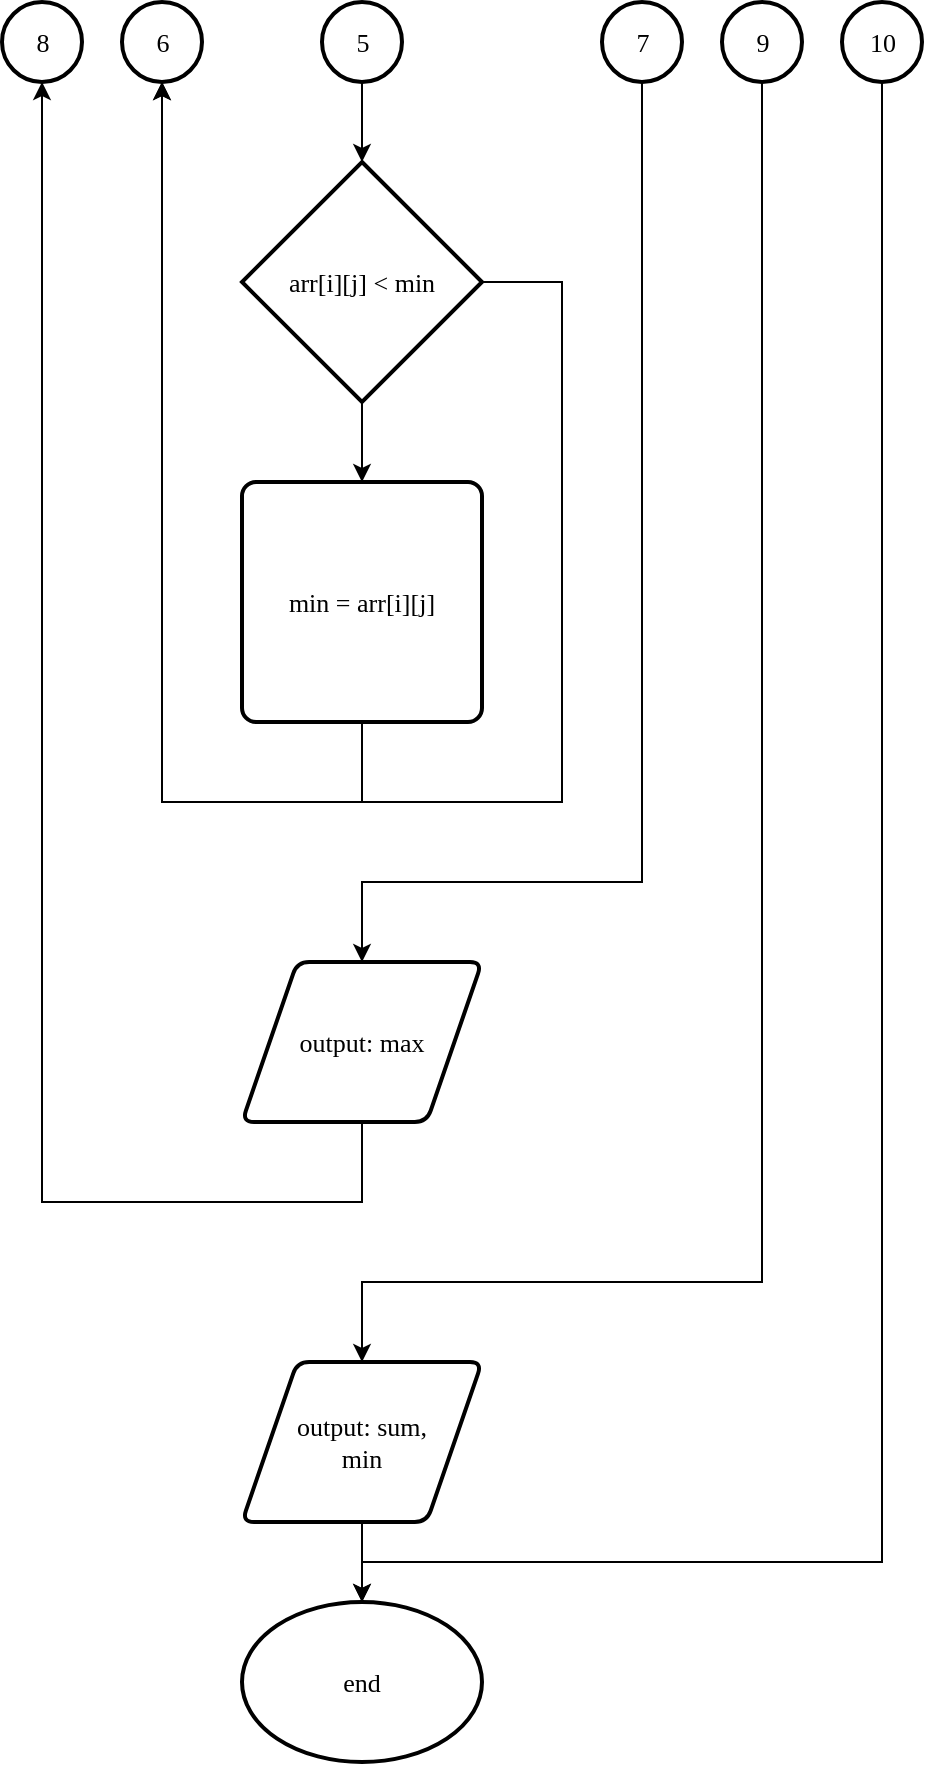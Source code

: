<mxfile version="24.8.4">
  <diagram name="Страница — 1" id="Cv-0-Fv6QLVbZIB9OMUY">
    <mxGraphModel dx="1106" dy="-558" grid="1" gridSize="10" guides="1" tooltips="1" connect="1" arrows="1" fold="1" page="1" pageScale="1" pageWidth="827" pageHeight="1169" math="0" shadow="0">
      <root>
        <mxCell id="0" />
        <mxCell id="1" parent="0" />
        <mxCell id="ErWpiHlRGc2oAQhxhilt-1" value="&lt;span lang=&quot;EN-US&quot; style=&quot;font-size: 13px; line-height: 24px;&quot;&gt;arr&lt;/span&gt;&lt;span lang=&quot;EN-US&quot; style=&quot;line-height: 18px; font-size: 13px;&quot;&gt;[&lt;/span&gt;&lt;span lang=&quot;EN-US&quot; style=&quot;font-size: 13px; line-height: 24px;&quot;&gt;i&lt;/span&gt;&lt;span lang=&quot;EN-US&quot; style=&quot;font-size: 13px; line-height: 24px;&quot;&gt;][&lt;/span&gt;&lt;span lang=&quot;EN-US&quot; style=&quot;font-size: 13px; line-height: 24px;&quot;&gt;j&lt;/span&gt;&lt;span lang=&quot;EN-US&quot; style=&quot;font-size: 13px; line-height: 24px;&quot;&gt;]&amp;nbsp;&lt;/span&gt;&lt;span lang=&quot;EN-US&quot; style=&quot;font-size: 13px; line-height: 150%;&quot;&gt;&amp;lt; &lt;/span&gt;&lt;span lang=&quot;EN-US&quot; style=&quot;font-size: 13px; line-height: 150%;&quot;&gt;min&lt;/span&gt;" style="strokeWidth=2;html=1;shape=mxgraph.flowchart.decision;whiteSpace=wrap;fontFamily=Times New Roman;labelBackgroundColor=none;fontStyle=0;fontSize=13;fontColor=#000000;" parent="1" vertex="1">
          <mxGeometry x="280" y="1400" width="120" height="120" as="geometry" />
        </mxCell>
        <mxCell id="ErWpiHlRGc2oAQhxhilt-2" value="&lt;span lang=&quot;EN-US&quot; style=&quot;font-size: 13px; line-height: 150%;&quot;&gt;min&amp;nbsp;&lt;/span&gt;&lt;span lang=&quot;EN-US&quot; style=&quot;line-height: 150%; font-size: 13px;&quot;&gt;= &lt;/span&gt;&lt;span lang=&quot;EN-US&quot; style=&quot;font-size: 13px; line-height: 150%;&quot;&gt;arr&lt;/span&gt;&lt;span lang=&quot;EN-US&quot; style=&quot;font-size: 13px; line-height: 150%;&quot;&gt;[&lt;/span&gt;&lt;span lang=&quot;EN-US&quot; style=&quot;font-size: 13px; line-height: 150%;&quot;&gt;i&lt;/span&gt;&lt;span lang=&quot;EN-US&quot; style=&quot;font-size: 13px; line-height: 150%;&quot;&gt;][&lt;/span&gt;&lt;span lang=&quot;EN-US&quot; style=&quot;font-size: 13px; line-height: 150%;&quot;&gt;j&lt;/span&gt;&lt;span lang=&quot;EN-US&quot; style=&quot;font-size: 13px; line-height: 150%;&quot;&gt;]&lt;/span&gt;" style="rounded=1;whiteSpace=wrap;html=1;absoluteArcSize=1;arcSize=14;strokeWidth=2;fontFamily=Times New Roman;labelBackgroundColor=none;fontStyle=0;fontSize=13;fontColor=#000000;" parent="1" vertex="1">
          <mxGeometry x="280" y="1560" width="120" height="120" as="geometry" />
        </mxCell>
        <mxCell id="ErWpiHlRGc2oAQhxhilt-3" value="5" style="verticalLabelPosition=middle;verticalAlign=middle;html=1;shape=mxgraph.flowchart.on-page_reference;strokeWidth=2;fontFamily=Times New Roman;labelBackgroundColor=none;fontStyle=0;fontSize=13;fontColor=#000000;labelPosition=center;align=center;" parent="1" vertex="1">
          <mxGeometry x="320" y="1320" width="40" height="40" as="geometry" />
        </mxCell>
        <mxCell id="ErWpiHlRGc2oAQhxhilt-4" value="7" style="verticalLabelPosition=middle;verticalAlign=middle;html=1;shape=mxgraph.flowchart.on-page_reference;strokeWidth=2;fontFamily=Times New Roman;labelBackgroundColor=none;fontStyle=0;fontSize=13;fontColor=#000000;labelPosition=center;align=center;" parent="1" vertex="1">
          <mxGeometry x="460" y="1320" width="40" height="40" as="geometry" />
        </mxCell>
        <mxCell id="ErWpiHlRGc2oAQhxhilt-5" value="6" style="verticalLabelPosition=middle;verticalAlign=middle;html=1;shape=mxgraph.flowchart.on-page_reference;strokeWidth=2;fontFamily=Times New Roman;labelBackgroundColor=none;fontStyle=0;fontSize=13;fontColor=#000000;labelPosition=center;align=center;" parent="1" vertex="1">
          <mxGeometry x="220" y="1320" width="40" height="40" as="geometry" />
        </mxCell>
        <mxCell id="ErWpiHlRGc2oAQhxhilt-6" value="9" style="verticalLabelPosition=middle;verticalAlign=middle;html=1;shape=mxgraph.flowchart.on-page_reference;strokeWidth=2;fontFamily=Times New Roman;labelBackgroundColor=none;fontStyle=0;fontSize=13;fontColor=#000000;labelPosition=center;align=center;" parent="1" vertex="1">
          <mxGeometry x="520" y="1320" width="40" height="40" as="geometry" />
        </mxCell>
        <mxCell id="ErWpiHlRGc2oAQhxhilt-7" value="" style="endArrow=classic;html=1;rounded=0;entryX=0.5;entryY=0;entryDx=0;entryDy=0;exitX=0.5;exitY=1;exitDx=0;exitDy=0;exitPerimeter=0;fontFamily=Times New Roman;labelBackgroundColor=none;fontStyle=0;fontSize=13;fontColor=#000000;" parent="1" source="ErWpiHlRGc2oAQhxhilt-1" target="ErWpiHlRGc2oAQhxhilt-2" edge="1">
          <mxGeometry width="50" height="50" relative="1" as="geometry">
            <mxPoint x="-170" y="1930" as="sourcePoint" />
            <mxPoint x="-170" y="1970" as="targetPoint" />
          </mxGeometry>
        </mxCell>
        <mxCell id="ErWpiHlRGc2oAQhxhilt-8" value="" style="endArrow=classic;html=1;rounded=0;entryX=0.5;entryY=0;entryDx=0;entryDy=0;exitX=0.5;exitY=1;exitDx=0;exitDy=0;exitPerimeter=0;entryPerimeter=0;fontFamily=Times New Roman;labelBackgroundColor=none;fontStyle=0;fontSize=13;fontColor=#000000;" parent="1" source="ErWpiHlRGc2oAQhxhilt-3" target="ErWpiHlRGc2oAQhxhilt-1" edge="1">
          <mxGeometry width="50" height="50" relative="1" as="geometry">
            <mxPoint x="350" y="1530" as="sourcePoint" />
            <mxPoint x="350" y="1570" as="targetPoint" />
          </mxGeometry>
        </mxCell>
        <mxCell id="ErWpiHlRGc2oAQhxhilt-9" value="" style="endArrow=classic;html=1;rounded=0;entryX=0.5;entryY=1;entryDx=0;entryDy=0;exitX=0.5;exitY=1;exitDx=0;exitDy=0;entryPerimeter=0;fontFamily=Times New Roman;labelBackgroundColor=none;fontStyle=0;fontSize=13;fontColor=#000000;" parent="1" source="ErWpiHlRGc2oAQhxhilt-2" target="ErWpiHlRGc2oAQhxhilt-5" edge="1">
          <mxGeometry width="50" height="50" relative="1" as="geometry">
            <mxPoint x="350" y="1370" as="sourcePoint" />
            <mxPoint x="350" y="1410" as="targetPoint" />
            <Array as="points">
              <mxPoint x="340" y="1720" />
              <mxPoint x="240" y="1720" />
            </Array>
          </mxGeometry>
        </mxCell>
        <mxCell id="ErWpiHlRGc2oAQhxhilt-10" value="" style="endArrow=classic;html=1;rounded=0;entryX=0.5;entryY=1;entryDx=0;entryDy=0;exitX=1;exitY=0.5;exitDx=0;exitDy=0;exitPerimeter=0;entryPerimeter=0;fontFamily=Times New Roman;labelBackgroundColor=none;fontStyle=0;fontSize=13;fontColor=#000000;" parent="1" source="ErWpiHlRGc2oAQhxhilt-1" target="ErWpiHlRGc2oAQhxhilt-5" edge="1">
          <mxGeometry width="50" height="50" relative="1" as="geometry">
            <mxPoint x="350" y="1530" as="sourcePoint" />
            <mxPoint x="350" y="1570" as="targetPoint" />
            <Array as="points">
              <mxPoint x="440" y="1460" />
              <mxPoint x="440" y="1720" />
              <mxPoint x="240" y="1720" />
            </Array>
          </mxGeometry>
        </mxCell>
        <mxCell id="ErWpiHlRGc2oAQhxhilt-11" value="8" style="verticalLabelPosition=middle;verticalAlign=middle;html=1;shape=mxgraph.flowchart.on-page_reference;strokeWidth=2;fontFamily=Times New Roman;labelBackgroundColor=none;fontStyle=0;fontSize=13;fontColor=#000000;labelPosition=center;align=center;" parent="1" vertex="1">
          <mxGeometry x="160" y="1320" width="40" height="40" as="geometry" />
        </mxCell>
        <mxCell id="ErWpiHlRGc2oAQhxhilt-12" value="10" style="verticalLabelPosition=middle;verticalAlign=middle;html=1;shape=mxgraph.flowchart.on-page_reference;strokeWidth=2;fontFamily=Times New Roman;labelBackgroundColor=none;fontStyle=0;fontSize=13;fontColor=#000000;labelPosition=center;align=center;" parent="1" vertex="1">
          <mxGeometry x="580" y="1320" width="40" height="40" as="geometry" />
        </mxCell>
        <mxCell id="ErWpiHlRGc2oAQhxhilt-13" value="output: max" style="shape=parallelogram;html=1;strokeWidth=2;perimeter=parallelogramPerimeter;whiteSpace=wrap;rounded=1;arcSize=12;size=0.23;fontFamily=Times New Roman;labelBackgroundColor=none;fontStyle=0;fontSize=13;fontColor=#000000;" parent="1" vertex="1">
          <mxGeometry x="280" y="1800" width="120" height="80" as="geometry" />
        </mxCell>
        <mxCell id="ErWpiHlRGc2oAQhxhilt-14" value="" style="endArrow=classic;html=1;rounded=0;entryX=0.5;entryY=0;entryDx=0;entryDy=0;exitX=0.5;exitY=1;exitDx=0;exitDy=0;exitPerimeter=0;fontFamily=Times New Roman;labelBackgroundColor=none;fontStyle=0;fontSize=13;fontColor=#000000;" parent="1" source="ErWpiHlRGc2oAQhxhilt-4" target="ErWpiHlRGc2oAQhxhilt-13" edge="1">
          <mxGeometry width="50" height="50" relative="1" as="geometry">
            <mxPoint x="350" y="1370" as="sourcePoint" />
            <mxPoint x="350" y="1410" as="targetPoint" />
            <Array as="points">
              <mxPoint x="480" y="1760" />
              <mxPoint x="340" y="1760" />
            </Array>
          </mxGeometry>
        </mxCell>
        <mxCell id="ErWpiHlRGc2oAQhxhilt-15" value="" style="endArrow=classic;html=1;rounded=0;exitX=0.5;exitY=1;exitDx=0;exitDy=0;entryX=0.5;entryY=1;entryDx=0;entryDy=0;entryPerimeter=0;fontFamily=Times New Roman;labelBackgroundColor=none;fontStyle=0;fontSize=13;fontColor=#000000;" parent="1" source="ErWpiHlRGc2oAQhxhilt-13" target="ErWpiHlRGc2oAQhxhilt-11" edge="1">
          <mxGeometry width="50" height="50" relative="1" as="geometry">
            <mxPoint x="350" y="1530" as="sourcePoint" />
            <mxPoint x="190" y="1520" as="targetPoint" />
            <Array as="points">
              <mxPoint x="340" y="1920" />
              <mxPoint x="180" y="1920" />
            </Array>
          </mxGeometry>
        </mxCell>
        <mxCell id="ErWpiHlRGc2oAQhxhilt-16" value="" style="endArrow=classic;html=1;rounded=0;entryX=0.5;entryY=0;entryDx=0;entryDy=0;exitX=0.5;exitY=1;exitDx=0;exitDy=0;exitPerimeter=0;fontFamily=Times New Roman;labelBackgroundColor=none;fontStyle=0;fontSize=13;fontColor=#000000;" parent="1" source="ErWpiHlRGc2oAQhxhilt-6" target="ErWpiHlRGc2oAQhxhilt-17" edge="1">
          <mxGeometry width="50" height="50" relative="1" as="geometry">
            <mxPoint x="350" y="1530" as="sourcePoint" />
            <mxPoint x="350" y="1570" as="targetPoint" />
            <Array as="points">
              <mxPoint x="540" y="1960" />
              <mxPoint x="340" y="1960" />
            </Array>
          </mxGeometry>
        </mxCell>
        <mxCell id="ErWpiHlRGc2oAQhxhilt-17" value="output: sum,&lt;div style=&quot;font-size: 13px;&quot;&gt;min&lt;/div&gt;" style="shape=parallelogram;html=1;strokeWidth=2;perimeter=parallelogramPerimeter;whiteSpace=wrap;rounded=1;arcSize=12;size=0.23;fontFamily=Times New Roman;labelBackgroundColor=none;fontStyle=0;fontSize=13;fontColor=#000000;" parent="1" vertex="1">
          <mxGeometry x="280" y="2000" width="120" height="80" as="geometry" />
        </mxCell>
        <mxCell id="ErWpiHlRGc2oAQhxhilt-18" value="" style="endArrow=classic;html=1;rounded=0;exitX=0.5;exitY=1;exitDx=0;exitDy=0;entryX=0.5;entryY=0;entryDx=0;entryDy=0;entryPerimeter=0;fontFamily=Times New Roman;labelBackgroundColor=none;fontStyle=0;fontSize=13;fontColor=#000000;" parent="1" source="ErWpiHlRGc2oAQhxhilt-17" target="ErWpiHlRGc2oAQhxhilt-19" edge="1">
          <mxGeometry width="50" height="50" relative="1" as="geometry">
            <mxPoint x="350" y="1530" as="sourcePoint" />
            <mxPoint x="340" y="2121.053" as="targetPoint" />
          </mxGeometry>
        </mxCell>
        <mxCell id="ErWpiHlRGc2oAQhxhilt-19" value="end" style="strokeWidth=2;html=1;shape=mxgraph.flowchart.start_1;whiteSpace=wrap;fontFamily=Times New Roman;labelBackgroundColor=none;fontStyle=0;fontSize=13;fontColor=#000000;" parent="1" vertex="1">
          <mxGeometry x="280" y="2120" width="120" height="80" as="geometry" />
        </mxCell>
        <mxCell id="ErWpiHlRGc2oAQhxhilt-21" value="" style="endArrow=classic;html=1;rounded=0;entryX=0.5;entryY=0;entryDx=0;entryDy=0;exitX=0.5;exitY=1;exitDx=0;exitDy=0;exitPerimeter=0;fontFamily=Times New Roman;labelBackgroundColor=none;fontStyle=0;fontSize=13;fontColor=#000000;entryPerimeter=0;" parent="1" source="ErWpiHlRGc2oAQhxhilt-12" target="ErWpiHlRGc2oAQhxhilt-19" edge="1">
          <mxGeometry width="50" height="50" relative="1" as="geometry">
            <mxPoint x="350" y="1530" as="sourcePoint" />
            <mxPoint x="600" y="2000" as="targetPoint" />
            <Array as="points">
              <mxPoint x="600" y="2100" />
              <mxPoint x="340" y="2100" />
            </Array>
          </mxGeometry>
        </mxCell>
      </root>
    </mxGraphModel>
  </diagram>
</mxfile>
